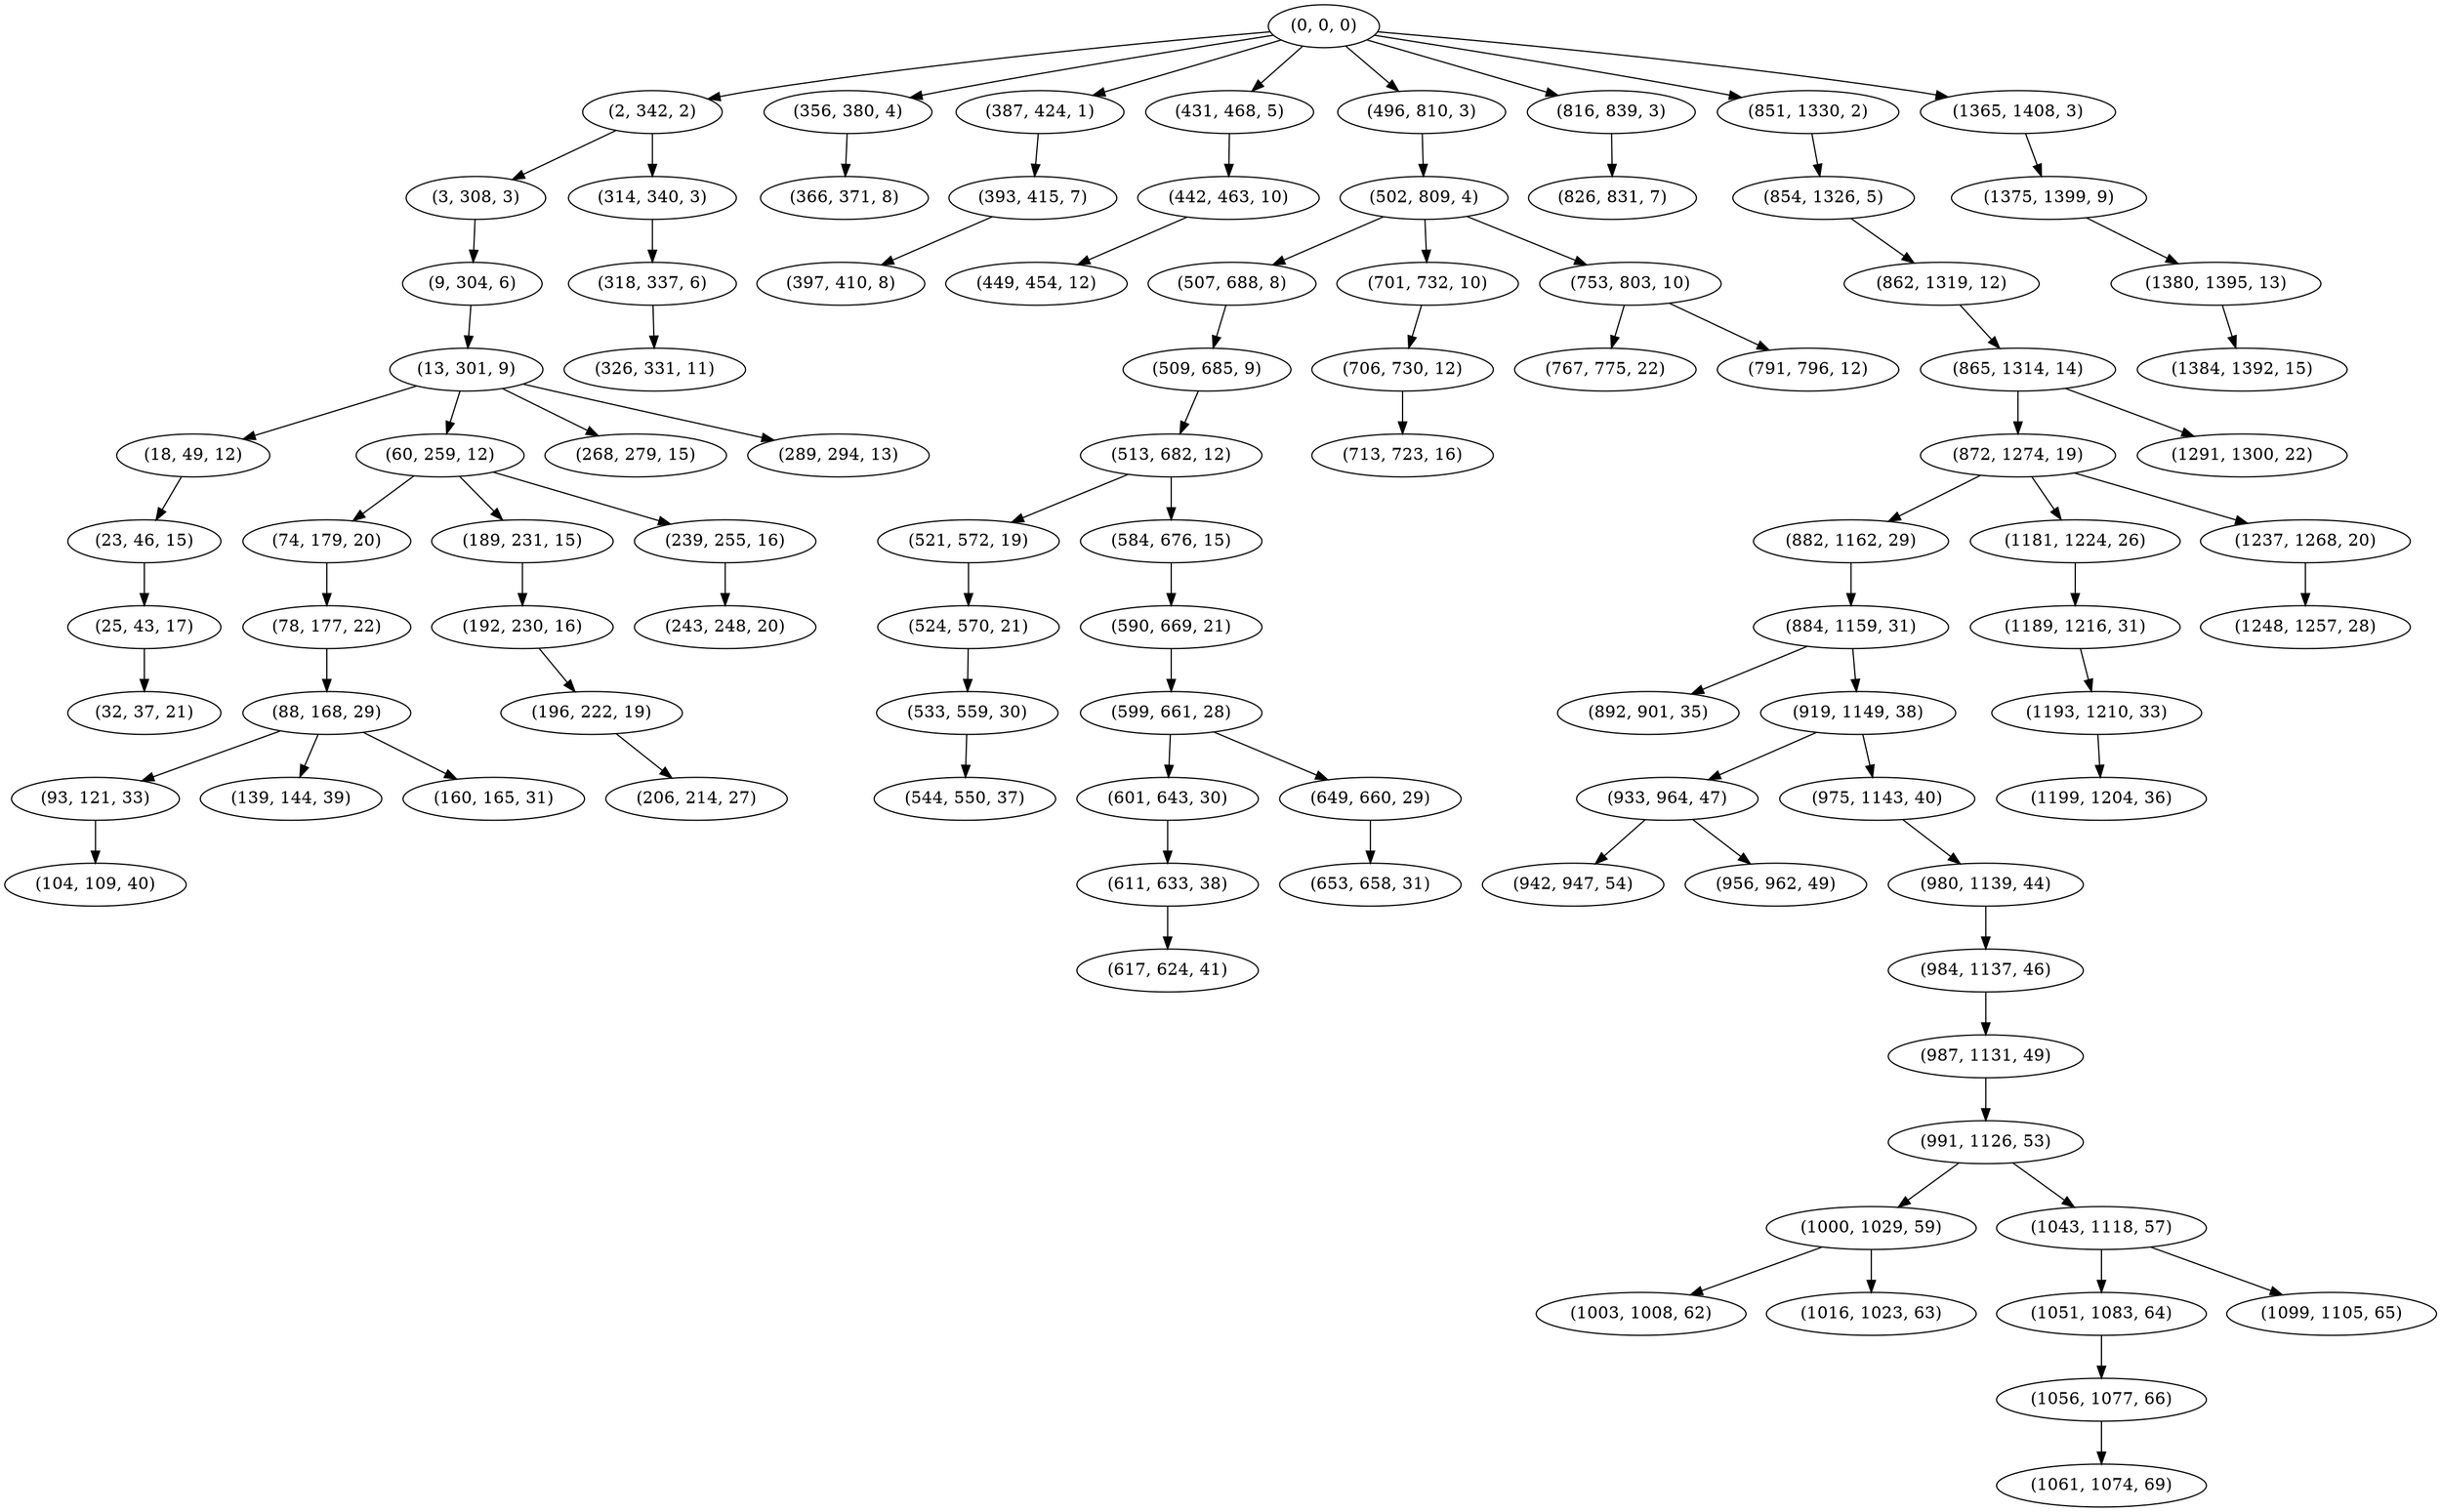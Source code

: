 digraph tree {
    "(0, 0, 0)";
    "(2, 342, 2)";
    "(3, 308, 3)";
    "(9, 304, 6)";
    "(13, 301, 9)";
    "(18, 49, 12)";
    "(23, 46, 15)";
    "(25, 43, 17)";
    "(32, 37, 21)";
    "(60, 259, 12)";
    "(74, 179, 20)";
    "(78, 177, 22)";
    "(88, 168, 29)";
    "(93, 121, 33)";
    "(104, 109, 40)";
    "(139, 144, 39)";
    "(160, 165, 31)";
    "(189, 231, 15)";
    "(192, 230, 16)";
    "(196, 222, 19)";
    "(206, 214, 27)";
    "(239, 255, 16)";
    "(243, 248, 20)";
    "(268, 279, 15)";
    "(289, 294, 13)";
    "(314, 340, 3)";
    "(318, 337, 6)";
    "(326, 331, 11)";
    "(356, 380, 4)";
    "(366, 371, 8)";
    "(387, 424, 1)";
    "(393, 415, 7)";
    "(397, 410, 8)";
    "(431, 468, 5)";
    "(442, 463, 10)";
    "(449, 454, 12)";
    "(496, 810, 3)";
    "(502, 809, 4)";
    "(507, 688, 8)";
    "(509, 685, 9)";
    "(513, 682, 12)";
    "(521, 572, 19)";
    "(524, 570, 21)";
    "(533, 559, 30)";
    "(544, 550, 37)";
    "(584, 676, 15)";
    "(590, 669, 21)";
    "(599, 661, 28)";
    "(601, 643, 30)";
    "(611, 633, 38)";
    "(617, 624, 41)";
    "(649, 660, 29)";
    "(653, 658, 31)";
    "(701, 732, 10)";
    "(706, 730, 12)";
    "(713, 723, 16)";
    "(753, 803, 10)";
    "(767, 775, 22)";
    "(791, 796, 12)";
    "(816, 839, 3)";
    "(826, 831, 7)";
    "(851, 1330, 2)";
    "(854, 1326, 5)";
    "(862, 1319, 12)";
    "(865, 1314, 14)";
    "(872, 1274, 19)";
    "(882, 1162, 29)";
    "(884, 1159, 31)";
    "(892, 901, 35)";
    "(919, 1149, 38)";
    "(933, 964, 47)";
    "(942, 947, 54)";
    "(956, 962, 49)";
    "(975, 1143, 40)";
    "(980, 1139, 44)";
    "(984, 1137, 46)";
    "(987, 1131, 49)";
    "(991, 1126, 53)";
    "(1000, 1029, 59)";
    "(1003, 1008, 62)";
    "(1016, 1023, 63)";
    "(1043, 1118, 57)";
    "(1051, 1083, 64)";
    "(1056, 1077, 66)";
    "(1061, 1074, 69)";
    "(1099, 1105, 65)";
    "(1181, 1224, 26)";
    "(1189, 1216, 31)";
    "(1193, 1210, 33)";
    "(1199, 1204, 36)";
    "(1237, 1268, 20)";
    "(1248, 1257, 28)";
    "(1291, 1300, 22)";
    "(1365, 1408, 3)";
    "(1375, 1399, 9)";
    "(1380, 1395, 13)";
    "(1384, 1392, 15)";
    "(0, 0, 0)" -> "(2, 342, 2)";
    "(0, 0, 0)" -> "(356, 380, 4)";
    "(0, 0, 0)" -> "(387, 424, 1)";
    "(0, 0, 0)" -> "(431, 468, 5)";
    "(0, 0, 0)" -> "(496, 810, 3)";
    "(0, 0, 0)" -> "(816, 839, 3)";
    "(0, 0, 0)" -> "(851, 1330, 2)";
    "(0, 0, 0)" -> "(1365, 1408, 3)";
    "(2, 342, 2)" -> "(3, 308, 3)";
    "(2, 342, 2)" -> "(314, 340, 3)";
    "(3, 308, 3)" -> "(9, 304, 6)";
    "(9, 304, 6)" -> "(13, 301, 9)";
    "(13, 301, 9)" -> "(18, 49, 12)";
    "(13, 301, 9)" -> "(60, 259, 12)";
    "(13, 301, 9)" -> "(268, 279, 15)";
    "(13, 301, 9)" -> "(289, 294, 13)";
    "(18, 49, 12)" -> "(23, 46, 15)";
    "(23, 46, 15)" -> "(25, 43, 17)";
    "(25, 43, 17)" -> "(32, 37, 21)";
    "(60, 259, 12)" -> "(74, 179, 20)";
    "(60, 259, 12)" -> "(189, 231, 15)";
    "(60, 259, 12)" -> "(239, 255, 16)";
    "(74, 179, 20)" -> "(78, 177, 22)";
    "(78, 177, 22)" -> "(88, 168, 29)";
    "(88, 168, 29)" -> "(93, 121, 33)";
    "(88, 168, 29)" -> "(139, 144, 39)";
    "(88, 168, 29)" -> "(160, 165, 31)";
    "(93, 121, 33)" -> "(104, 109, 40)";
    "(189, 231, 15)" -> "(192, 230, 16)";
    "(192, 230, 16)" -> "(196, 222, 19)";
    "(196, 222, 19)" -> "(206, 214, 27)";
    "(239, 255, 16)" -> "(243, 248, 20)";
    "(314, 340, 3)" -> "(318, 337, 6)";
    "(318, 337, 6)" -> "(326, 331, 11)";
    "(356, 380, 4)" -> "(366, 371, 8)";
    "(387, 424, 1)" -> "(393, 415, 7)";
    "(393, 415, 7)" -> "(397, 410, 8)";
    "(431, 468, 5)" -> "(442, 463, 10)";
    "(442, 463, 10)" -> "(449, 454, 12)";
    "(496, 810, 3)" -> "(502, 809, 4)";
    "(502, 809, 4)" -> "(507, 688, 8)";
    "(502, 809, 4)" -> "(701, 732, 10)";
    "(502, 809, 4)" -> "(753, 803, 10)";
    "(507, 688, 8)" -> "(509, 685, 9)";
    "(509, 685, 9)" -> "(513, 682, 12)";
    "(513, 682, 12)" -> "(521, 572, 19)";
    "(513, 682, 12)" -> "(584, 676, 15)";
    "(521, 572, 19)" -> "(524, 570, 21)";
    "(524, 570, 21)" -> "(533, 559, 30)";
    "(533, 559, 30)" -> "(544, 550, 37)";
    "(584, 676, 15)" -> "(590, 669, 21)";
    "(590, 669, 21)" -> "(599, 661, 28)";
    "(599, 661, 28)" -> "(601, 643, 30)";
    "(599, 661, 28)" -> "(649, 660, 29)";
    "(601, 643, 30)" -> "(611, 633, 38)";
    "(611, 633, 38)" -> "(617, 624, 41)";
    "(649, 660, 29)" -> "(653, 658, 31)";
    "(701, 732, 10)" -> "(706, 730, 12)";
    "(706, 730, 12)" -> "(713, 723, 16)";
    "(753, 803, 10)" -> "(767, 775, 22)";
    "(753, 803, 10)" -> "(791, 796, 12)";
    "(816, 839, 3)" -> "(826, 831, 7)";
    "(851, 1330, 2)" -> "(854, 1326, 5)";
    "(854, 1326, 5)" -> "(862, 1319, 12)";
    "(862, 1319, 12)" -> "(865, 1314, 14)";
    "(865, 1314, 14)" -> "(872, 1274, 19)";
    "(865, 1314, 14)" -> "(1291, 1300, 22)";
    "(872, 1274, 19)" -> "(882, 1162, 29)";
    "(872, 1274, 19)" -> "(1181, 1224, 26)";
    "(872, 1274, 19)" -> "(1237, 1268, 20)";
    "(882, 1162, 29)" -> "(884, 1159, 31)";
    "(884, 1159, 31)" -> "(892, 901, 35)";
    "(884, 1159, 31)" -> "(919, 1149, 38)";
    "(919, 1149, 38)" -> "(933, 964, 47)";
    "(919, 1149, 38)" -> "(975, 1143, 40)";
    "(933, 964, 47)" -> "(942, 947, 54)";
    "(933, 964, 47)" -> "(956, 962, 49)";
    "(975, 1143, 40)" -> "(980, 1139, 44)";
    "(980, 1139, 44)" -> "(984, 1137, 46)";
    "(984, 1137, 46)" -> "(987, 1131, 49)";
    "(987, 1131, 49)" -> "(991, 1126, 53)";
    "(991, 1126, 53)" -> "(1000, 1029, 59)";
    "(991, 1126, 53)" -> "(1043, 1118, 57)";
    "(1000, 1029, 59)" -> "(1003, 1008, 62)";
    "(1000, 1029, 59)" -> "(1016, 1023, 63)";
    "(1043, 1118, 57)" -> "(1051, 1083, 64)";
    "(1043, 1118, 57)" -> "(1099, 1105, 65)";
    "(1051, 1083, 64)" -> "(1056, 1077, 66)";
    "(1056, 1077, 66)" -> "(1061, 1074, 69)";
    "(1181, 1224, 26)" -> "(1189, 1216, 31)";
    "(1189, 1216, 31)" -> "(1193, 1210, 33)";
    "(1193, 1210, 33)" -> "(1199, 1204, 36)";
    "(1237, 1268, 20)" -> "(1248, 1257, 28)";
    "(1365, 1408, 3)" -> "(1375, 1399, 9)";
    "(1375, 1399, 9)" -> "(1380, 1395, 13)";
    "(1380, 1395, 13)" -> "(1384, 1392, 15)";
}
